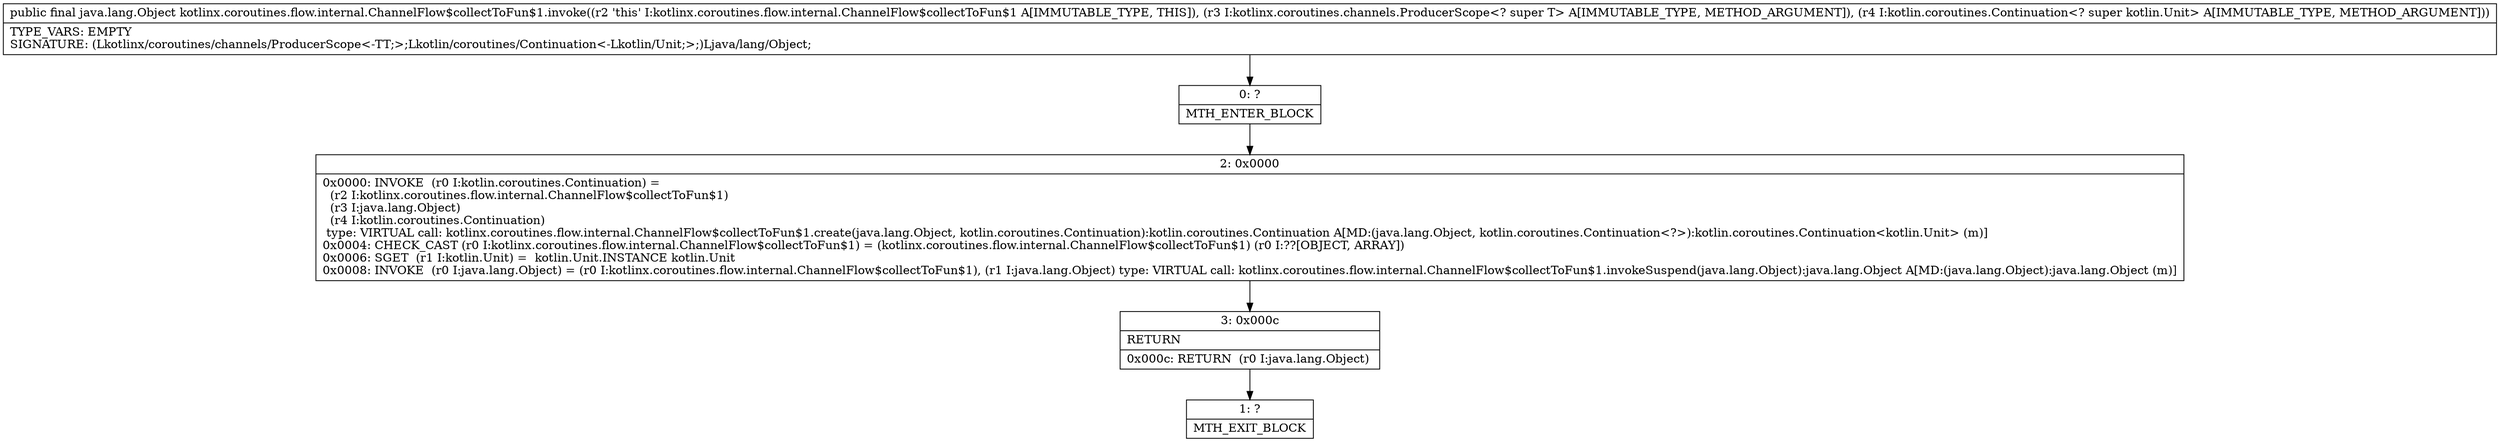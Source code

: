digraph "CFG forkotlinx.coroutines.flow.internal.ChannelFlow$collectToFun$1.invoke(Lkotlinx\/coroutines\/channels\/ProducerScope;Lkotlin\/coroutines\/Continuation;)Ljava\/lang\/Object;" {
Node_0 [shape=record,label="{0\:\ ?|MTH_ENTER_BLOCK\l}"];
Node_2 [shape=record,label="{2\:\ 0x0000|0x0000: INVOKE  (r0 I:kotlin.coroutines.Continuation) = \l  (r2 I:kotlinx.coroutines.flow.internal.ChannelFlow$collectToFun$1)\l  (r3 I:java.lang.Object)\l  (r4 I:kotlin.coroutines.Continuation)\l type: VIRTUAL call: kotlinx.coroutines.flow.internal.ChannelFlow$collectToFun$1.create(java.lang.Object, kotlin.coroutines.Continuation):kotlin.coroutines.Continuation A[MD:(java.lang.Object, kotlin.coroutines.Continuation\<?\>):kotlin.coroutines.Continuation\<kotlin.Unit\> (m)]\l0x0004: CHECK_CAST (r0 I:kotlinx.coroutines.flow.internal.ChannelFlow$collectToFun$1) = (kotlinx.coroutines.flow.internal.ChannelFlow$collectToFun$1) (r0 I:??[OBJECT, ARRAY]) \l0x0006: SGET  (r1 I:kotlin.Unit) =  kotlin.Unit.INSTANCE kotlin.Unit \l0x0008: INVOKE  (r0 I:java.lang.Object) = (r0 I:kotlinx.coroutines.flow.internal.ChannelFlow$collectToFun$1), (r1 I:java.lang.Object) type: VIRTUAL call: kotlinx.coroutines.flow.internal.ChannelFlow$collectToFun$1.invokeSuspend(java.lang.Object):java.lang.Object A[MD:(java.lang.Object):java.lang.Object (m)]\l}"];
Node_3 [shape=record,label="{3\:\ 0x000c|RETURN\l|0x000c: RETURN  (r0 I:java.lang.Object) \l}"];
Node_1 [shape=record,label="{1\:\ ?|MTH_EXIT_BLOCK\l}"];
MethodNode[shape=record,label="{public final java.lang.Object kotlinx.coroutines.flow.internal.ChannelFlow$collectToFun$1.invoke((r2 'this' I:kotlinx.coroutines.flow.internal.ChannelFlow$collectToFun$1 A[IMMUTABLE_TYPE, THIS]), (r3 I:kotlinx.coroutines.channels.ProducerScope\<? super T\> A[IMMUTABLE_TYPE, METHOD_ARGUMENT]), (r4 I:kotlin.coroutines.Continuation\<? super kotlin.Unit\> A[IMMUTABLE_TYPE, METHOD_ARGUMENT]))  | TYPE_VARS: EMPTY\lSIGNATURE: (Lkotlinx\/coroutines\/channels\/ProducerScope\<\-TT;\>;Lkotlin\/coroutines\/Continuation\<\-Lkotlin\/Unit;\>;)Ljava\/lang\/Object;\l}"];
MethodNode -> Node_0;Node_0 -> Node_2;
Node_2 -> Node_3;
Node_3 -> Node_1;
}

